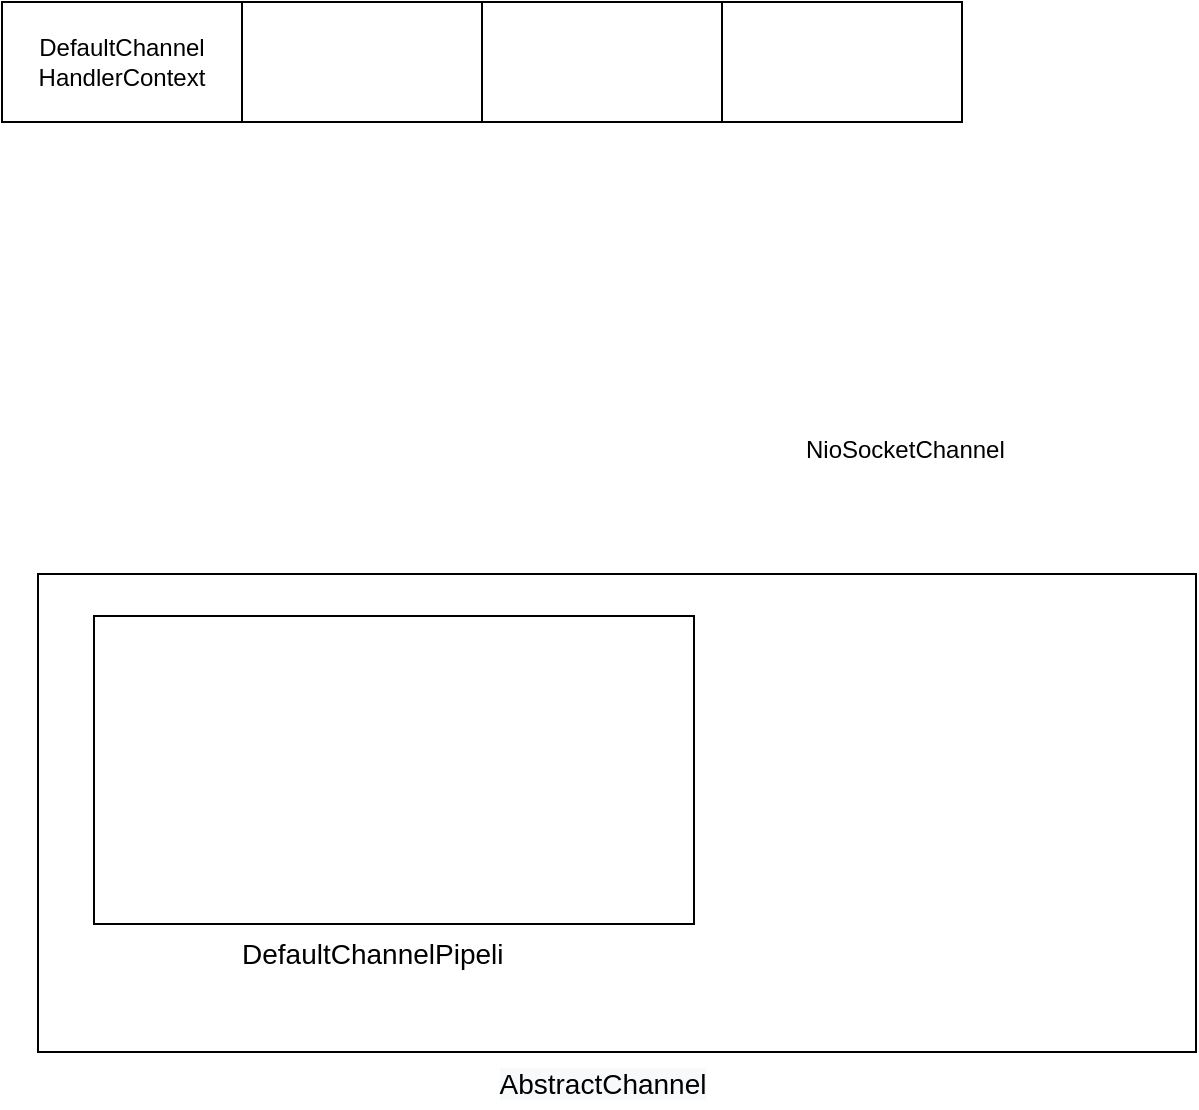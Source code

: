 <mxfile version="17.5.0" type="device"><diagram id="cxT6CaeD2MsLog4UAKVx" name="Page-1"><mxGraphModel dx="782" dy="436" grid="0" gridSize="10" guides="1" tooltips="1" connect="1" arrows="1" fold="1" page="1" pageScale="1" pageWidth="827" pageHeight="1169" math="0" shadow="0"><root><mxCell id="0"/><mxCell id="1" parent="0"/><mxCell id="T3Ka0srvaxktOeOD-Sbd-1" value="DefaultChannel&lt;br&gt;HandlerContext" style="rounded=0;whiteSpace=wrap;html=1;" parent="1" vertex="1"><mxGeometry x="147" y="86" width="120" height="60" as="geometry"/></mxCell><mxCell id="T3Ka0srvaxktOeOD-Sbd-2" value="" style="rounded=0;whiteSpace=wrap;html=1;" parent="1" vertex="1"><mxGeometry x="507" y="86" width="120" height="60" as="geometry"/></mxCell><mxCell id="T3Ka0srvaxktOeOD-Sbd-3" value="" style="rounded=0;whiteSpace=wrap;html=1;" parent="1" vertex="1"><mxGeometry x="387" y="86" width="120" height="60" as="geometry"/></mxCell><mxCell id="T3Ka0srvaxktOeOD-Sbd-4" value="&lt;span style=&quot;color: rgba(0 , 0 , 0 , 0) ; font-family: monospace ; font-size: 0px&quot;&gt;%3CmxGraphModel%3E%3Croot%3E%3CmxCell%20id%3D%220%22%2F%3E%3CmxCell%20id%3D%221%22%20parent%3D%220%22%2F%3E%3CmxCell%20id%3D%222%22%20value%3D%22DefaultChannel%26lt%3Bbr%26gt%3BHandlerContext%22%20style%3D%22rounded%3D0%3BwhiteSpace%3Dwrap%3Bhtml%3D1%3B%22%20vertex%3D%221%22%20parent%3D%221%22%3E%3CmxGeometry%20x%3D%22130%22%20y%3D%22170%22%20width%3D%22120%22%20height%3D%2260%22%20as%3D%22geometry%22%2F%3E%3C%2FmxCell%3E%3C%2Froot%3E%3C%2FmxGraphModel%3E&lt;/span&gt;&lt;span style=&quot;color: rgba(0 , 0 , 0 , 0) ; font-family: monospace ; font-size: 0px&quot;&gt;%3CmxGraphModel%3E%3Croot%3E%3CmxCell%20id%3D%220%22%2F%3E%3CmxCell%20id%3D%221%22%20parent%3D%220%22%2F%3E%3CmxCell%20id%3D%222%22%20value%3D%22DefaultChannel%26lt%3Bbr%26gt%3BHandlerContext%22%20style%3D%22rounded%3D0%3BwhiteSpace%3Dwrap%3Bhtml%3D1%3B%22%20vertex%3D%221%22%20parent%3D%221%22%3E%3CmxGeometry%20x%3D%22130%22%20y%3D%22170%22%20width%3D%22120%22%20height%3D%2260%22%20as%3D%22geometry%22%2F%3E%3C%2FmxCell%3E%3C%2Froot%3E%3C%2FmxGraphModel%3E&lt;/span&gt;" style="rounded=0;whiteSpace=wrap;html=1;" parent="1" vertex="1"><mxGeometry x="267" y="86" width="120" height="60" as="geometry"/></mxCell><mxCell id="9tBCkiVhbZWXWJmKhVop-1" value="NioSocketChannel" style="text;whiteSpace=wrap;html=1;" parent="1" vertex="1"><mxGeometry x="547.002" y="295.997" width="120" height="28" as="geometry"/></mxCell><mxCell id="9tBCkiVhbZWXWJmKhVop-5" value="" style="rounded=0;whiteSpace=wrap;html=1;sketch=0;" parent="1" vertex="1"><mxGeometry x="165" y="372" width="579" height="239" as="geometry"/></mxCell><mxCell id="9tBCkiVhbZWXWJmKhVop-6" value="" style="rounded=0;whiteSpace=wrap;html=1;" parent="1" vertex="1"><mxGeometry x="193" y="393" width="300" height="154" as="geometry"/></mxCell><mxCell id="9tBCkiVhbZWXWJmKhVop-7" value="&lt;font style=&quot;font-size: 14px&quot;&gt;&lt;br&gt;&lt;span style=&quot;color: rgb(0, 0, 0); font-family: helvetica; font-style: normal; font-weight: 400; letter-spacing: normal; text-indent: 0px; text-transform: none; word-spacing: 0px; background-color: rgb(248, 249, 250); float: none; display: inline;&quot;&gt;AbstractChannel&lt;/span&gt;&lt;br&gt;&lt;/font&gt;" style="text;html=1;strokeColor=none;fillColor=none;align=center;verticalAlign=middle;whiteSpace=wrap;rounded=0;" parent="1" vertex="1"><mxGeometry x="380.5" y="597" width="133" height="42" as="geometry"/></mxCell><mxCell id="NO-VzjDnQXwCo_tJ-PO7-2" value="&lt;h1&gt;&lt;span style=&quot;font-weight: 400&quot;&gt;&lt;font style=&quot;font-size: 14px&quot;&gt;DefaultChannelPipeline&lt;/font&gt;&lt;/span&gt;&lt;br&gt;&lt;/h1&gt;" style="text;html=1;strokeColor=none;fillColor=none;spacing=5;spacingTop=-20;whiteSpace=wrap;overflow=hidden;rounded=0;fontSize=14;" vertex="1" parent="1"><mxGeometry x="262" y="532" width="139" height="45" as="geometry"/></mxCell></root></mxGraphModel></diagram></mxfile>